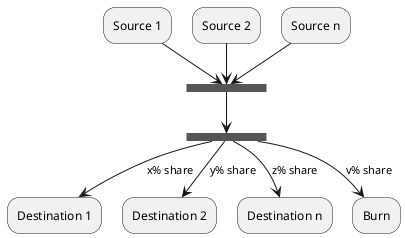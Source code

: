 @startuml
"Source 1" --> ===B1===
"Source 2" --> ===B1===
"Source n" --> ===B1===

===B1=== --> ===B2===

===B2=== -->[x% share] "Destination 1"
===B2=== -->[y% share]  "Destination 2"
===B2=== -->[z% share]  "Destination n"
===B2=== -->[v% share]  "Burn"
@enduml